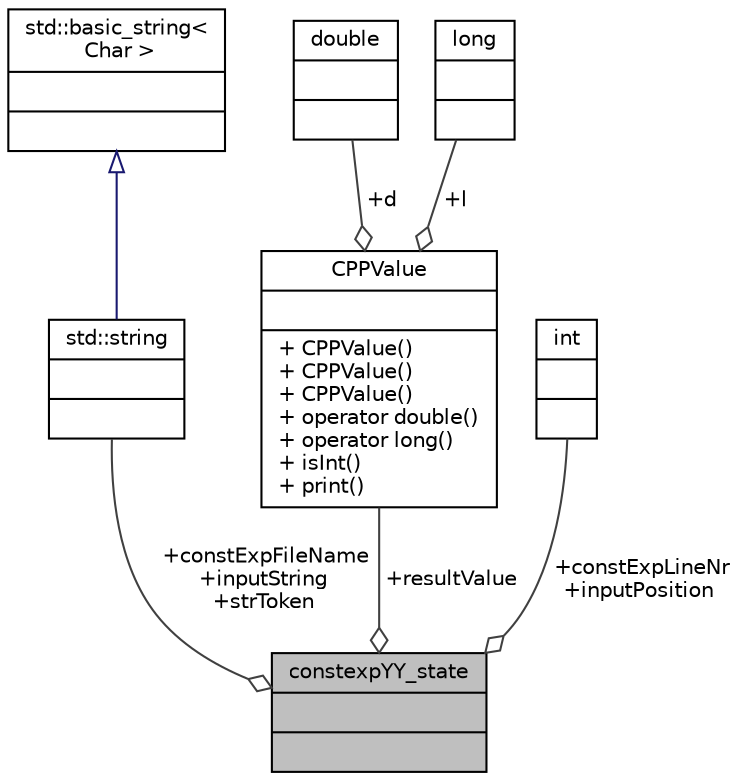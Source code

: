 digraph "constexpYY_state"
{
 // LATEX_PDF_SIZE
  edge [fontname="Helvetica",fontsize="10",labelfontname="Helvetica",labelfontsize="10"];
  node [fontname="Helvetica",fontsize="10",shape=record];
  Node1 [label="{constexpYY_state\n||}",height=0.2,width=0.4,color="black", fillcolor="grey75", style="filled", fontcolor="black",tooltip=" "];
  Node2 -> Node1 [color="grey25",fontsize="10",style="solid",label=" +constExpFileName\n+inputString\n+strToken" ,arrowhead="odiamond",fontname="Helvetica"];
  Node2 [label="{std::string\n||}",height=0.2,width=0.4,color="black", fillcolor="white", style="filled",tooltip=" "];
  Node3 -> Node2 [dir="back",color="midnightblue",fontsize="10",style="solid",arrowtail="onormal",fontname="Helvetica"];
  Node3 [label="{std::basic_string\<\l Char \>\n||}",height=0.2,width=0.4,color="black", fillcolor="white", style="filled",tooltip=" "];
  Node4 -> Node1 [color="grey25",fontsize="10",style="solid",label=" +resultValue" ,arrowhead="odiamond",fontname="Helvetica"];
  Node4 [label="{CPPValue\n||+ CPPValue()\l+ CPPValue()\l+ CPPValue()\l+ operator double()\l+ operator long()\l+ isInt()\l+ print()\l}",height=0.2,width=0.4,color="black", fillcolor="white", style="filled",URL="$classCPPValue.html",tooltip=" "];
  Node5 -> Node4 [color="grey25",fontsize="10",style="solid",label=" +d" ,arrowhead="odiamond",fontname="Helvetica"];
  Node5 [label="{double\n||}",height=0.2,width=0.4,color="black", fillcolor="white", style="filled",tooltip=" "];
  Node6 -> Node4 [color="grey25",fontsize="10",style="solid",label=" +l" ,arrowhead="odiamond",fontname="Helvetica"];
  Node6 [label="{long\n||}",height=0.2,width=0.4,color="black", fillcolor="white", style="filled",tooltip=" "];
  Node7 -> Node1 [color="grey25",fontsize="10",style="solid",label=" +constExpLineNr\n+inputPosition" ,arrowhead="odiamond",fontname="Helvetica"];
  Node7 [label="{int\n||}",height=0.2,width=0.4,color="black", fillcolor="white", style="filled",URL="$classint.html",tooltip=" "];
}
